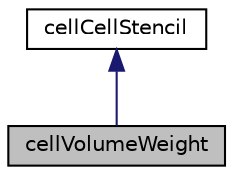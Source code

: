 digraph "cellVolumeWeight"
{
  bgcolor="transparent";
  edge [fontname="Helvetica",fontsize="10",labelfontname="Helvetica",labelfontsize="10"];
  node [fontname="Helvetica",fontsize="10",shape=record];
  Node1 [label="cellVolumeWeight",height=0.2,width=0.4,color="black", fillcolor="grey75", style="filled" fontcolor="black"];
  Node2 -> Node1 [dir="back",color="midnightblue",fontsize="10",style="solid",fontname="Helvetica"];
  Node2 [label="cellCellStencil",height=0.2,width=0.4,color="black",URL="$classFoam_1_1cellCellStencil.html",tooltip="Calculation of interpolation stencils. "];
}
